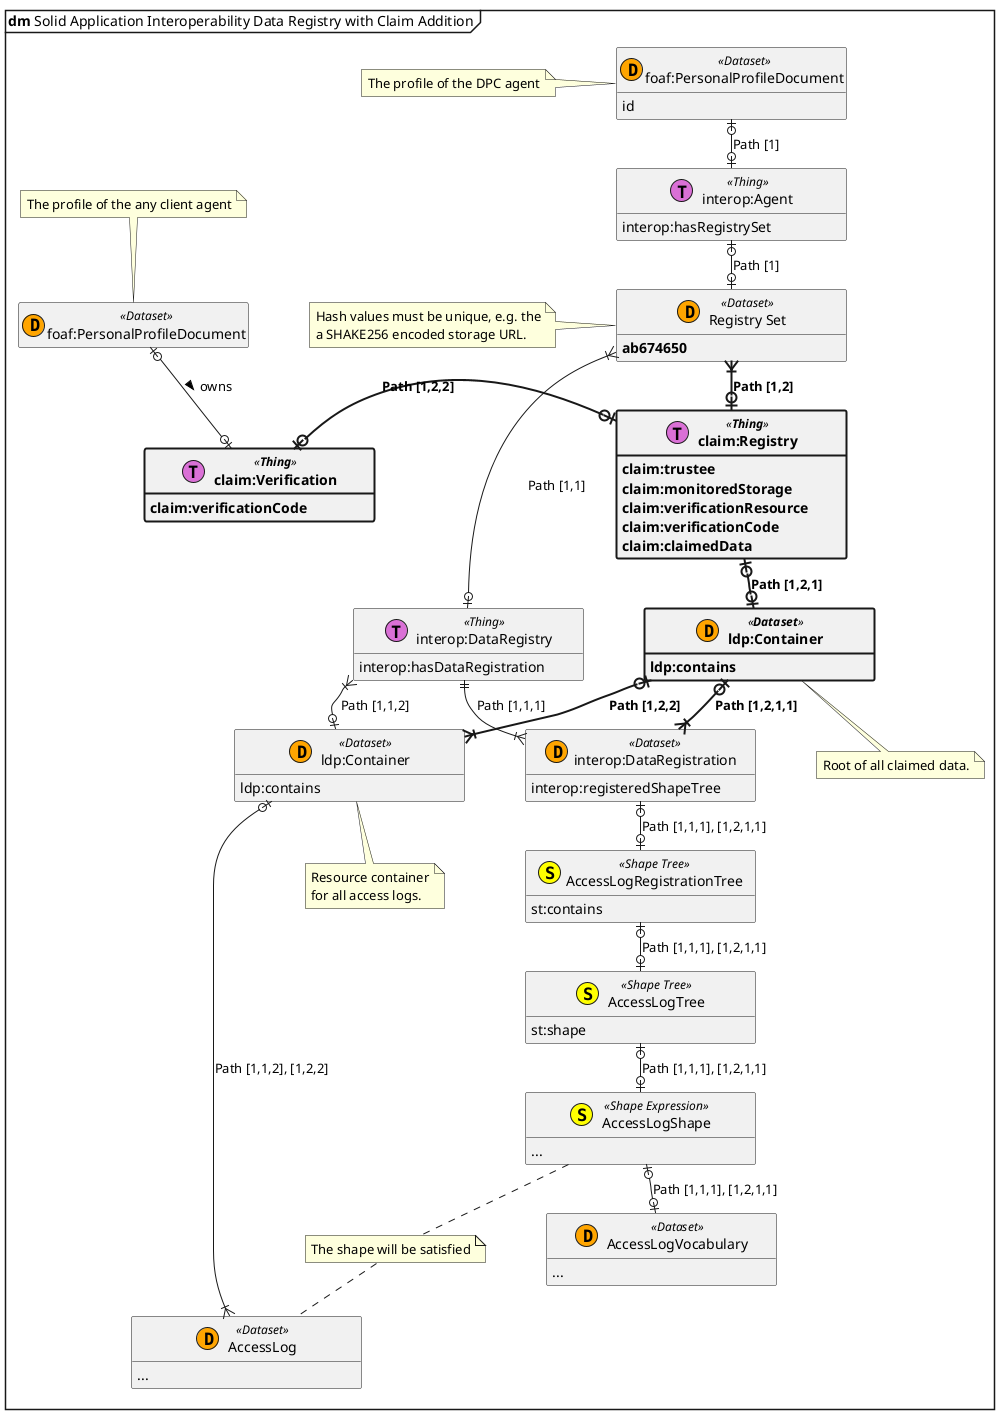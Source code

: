 @startuml
top to bottom direction
hide empty members
skinparam nodesep 60
skinparam ranksep 30
skinparam SameClassWidth true

mainframe **dm** Solid Application Interoperability Data Registry with Claim Addition

entity  "foaf:PersonalProfileDocument" as WebID_Client << (D,orange) Dataset >> {
}
note top: The profile of the any client agent
entity "**claim:Verification**" as Verification << (T,orchid) **Thing** >> #line.bold  {
    **claim:verificationCode**
}
entity "foaf:PersonalProfileDocument" as WebID_DPC << (D,orange) Dataset >> {
    id
}
note left: The profile of the DPC agent
entity "interop:Agent" as SocialAgent << (T,orchid) Thing >> {
    interop:hasRegistrySet
}
entity "Registry Set" as RegistrySet << (D,orange) Dataset >> {
    **ab674650**
}
note left: Hash values must be unique, e.g. the\na SHAKE256 encoded storage URL.
entity "interop:DataRegistry" as DataRegistry << (T,orchid) Thing >> {
    interop:hasDataRegistration
}
entity "**claim:Registry**" as ClaimRegistry << (T,orchid) **Thing** >> #line.bold {
    **claim:trustee**
    **claim:monitoredStorage**
    **claim:verificationResource**
    **claim:verificationCode**
    **claim:claimedData**
}
entity "**ldp:Container**" as Container1 << (D,orange) **Dataset** >> #line.bold {
   **ldp:contains**
}
note bottom: Root of all claimed data.
entity "interop:DataRegistration" as DataRegistration << (D,orange) Dataset >> {
    interop:registeredShapeTree
}
entity "ldp:Container" as Container2 << (D,orange) Dataset >> {
    ldp:contains
}
note bottom: Resource container\nfor all access logs.
entity "AccessLog" as AccessLog << (D,orange) Dataset >>{
    ...
}
entity "AccessLogRegistrationTree" as AccessLogRegistrationTree << (S,yellow) Shape Tree >> {
    st:contains
}
entity "AccessLogTree" as AccessLogTree << (S,yellow) Shape Tree >> {
    st:shape
}
entity "AccessLogShape" as AccessLogShape << (S,yellow) Shape Expression >> {
    ...
}
entity "AccessLogVocabulary" as AccessLogVocabulary << (D,orange) Dataset >> {
    ...
}

WebID_Client                |o-down-o|          Verification                : > owns
WebID_DPC                   |o-down-o|          SocialAgent                 : Path [1]
SocialAgent                 |o-down-o|          RegistrySet                 : Path [1]
RegistrySet                 }|-down-o|          DataRegistry                : Path [1,1]
DataRegistry                ||-down-|{          DataRegistration            : Path [1,1,1]
DataRegistration            |o-down-o|          AccessLogRegistrationTree   : Path [1,1,1], [1,2,1,1]
AccessLogRegistrationTree   |o-down-o|          AccessLogTree               : Path [1,1,1], [1,2,1,1]
AccessLogTree               |o-down-o|          AccessLogShape              : Path [1,1,1], [1,2,1,1]
AccessLogShape              |o-down-o|          AccessLogVocabulary         : Path [1,1,1], [1,2,1,1]
DataRegistry                }|-down-o|          Container2                  : Path [1,1,2]
Container2                  |o-down-|{          AccessLog                   : Path [1,1,2], [1,2,2]
RegistrySet                 }|-down[bold]-o|    ClaimRegistry               : **Path [1,2]**
ClaimRegistry               |o-down[bold]-o|    Container1                  : **Path [1,2,1]**
Container1                  |o-down[bold]-|{    DataRegistration            : **Path [1,2,1,1]**
Container1                  |o-down[bold]-|{    Container2                  : **Path [1,2,2]**
ClaimRegistry               |o-left[bold]-o|    Verification                : **Path [1,2,2]**

note "The shape will be satisfied" as Note
AccessLogShape .. Note
Note .. AccessLog
@enduml